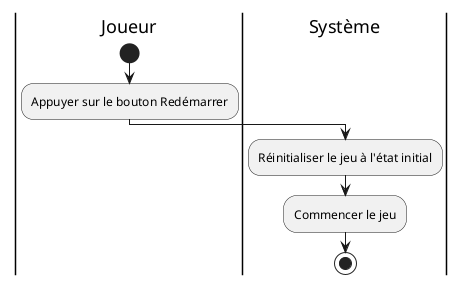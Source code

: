 @startuml restartGameUC
|Joueur|
start
:Appuyer sur le bouton Redémarrer;

|Système|
:Réinitialiser le jeu à l'état initial;
:Commencer le jeu;
stop
@enduml

